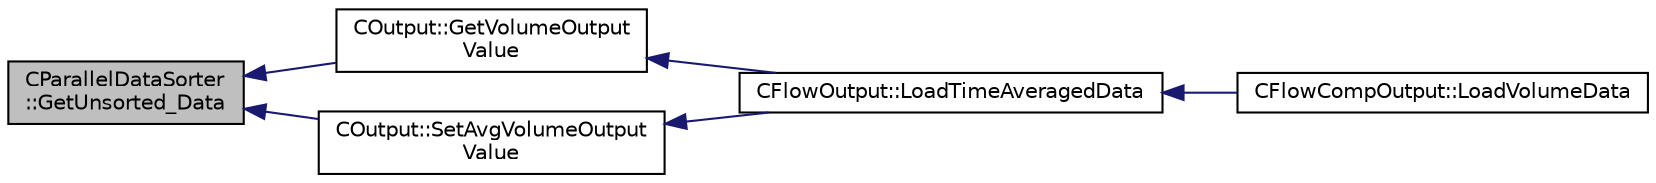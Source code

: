 digraph "CParallelDataSorter::GetUnsorted_Data"
{
  edge [fontname="Helvetica",fontsize="10",labelfontname="Helvetica",labelfontsize="10"];
  node [fontname="Helvetica",fontsize="10",shape=record];
  rankdir="LR";
  Node92 [label="CParallelDataSorter\l::GetUnsorted_Data",height=0.2,width=0.4,color="black", fillcolor="grey75", style="filled", fontcolor="black"];
  Node92 -> Node93 [dir="back",color="midnightblue",fontsize="10",style="solid",fontname="Helvetica"];
  Node93 [label="COutput::GetVolumeOutput\lValue",height=0.2,width=0.4,color="black", fillcolor="white", style="filled",URL="$class_c_output.html#abadccc62b975815018d3c05e3977e69c",tooltip="Set the value of a volume output field. "];
  Node93 -> Node94 [dir="back",color="midnightblue",fontsize="10",style="solid",fontname="Helvetica"];
  Node94 [label="CFlowOutput::LoadTimeAveragedData",height=0.2,width=0.4,color="black", fillcolor="white", style="filled",URL="$class_c_flow_output.html#a06e1e2ea379be0a263729736b2108d7c",tooltip="Load the time averaged output fields. "];
  Node94 -> Node95 [dir="back",color="midnightblue",fontsize="10",style="solid",fontname="Helvetica"];
  Node95 [label="CFlowCompOutput::LoadVolumeData",height=0.2,width=0.4,color="black", fillcolor="white", style="filled",URL="$class_c_flow_comp_output.html#a4dbb2657e6ea72800af13ddf08789276",tooltip="Set the values of the volume output fields for a point. "];
  Node92 -> Node96 [dir="back",color="midnightblue",fontsize="10",style="solid",fontname="Helvetica"];
  Node96 [label="COutput::SetAvgVolumeOutput\lValue",height=0.2,width=0.4,color="black", fillcolor="white", style="filled",URL="$class_c_output.html#a8c931a3df4039f6aaf1af740adde9a3f",tooltip="Set the value of a volume output field. "];
  Node96 -> Node94 [dir="back",color="midnightblue",fontsize="10",style="solid",fontname="Helvetica"];
}
